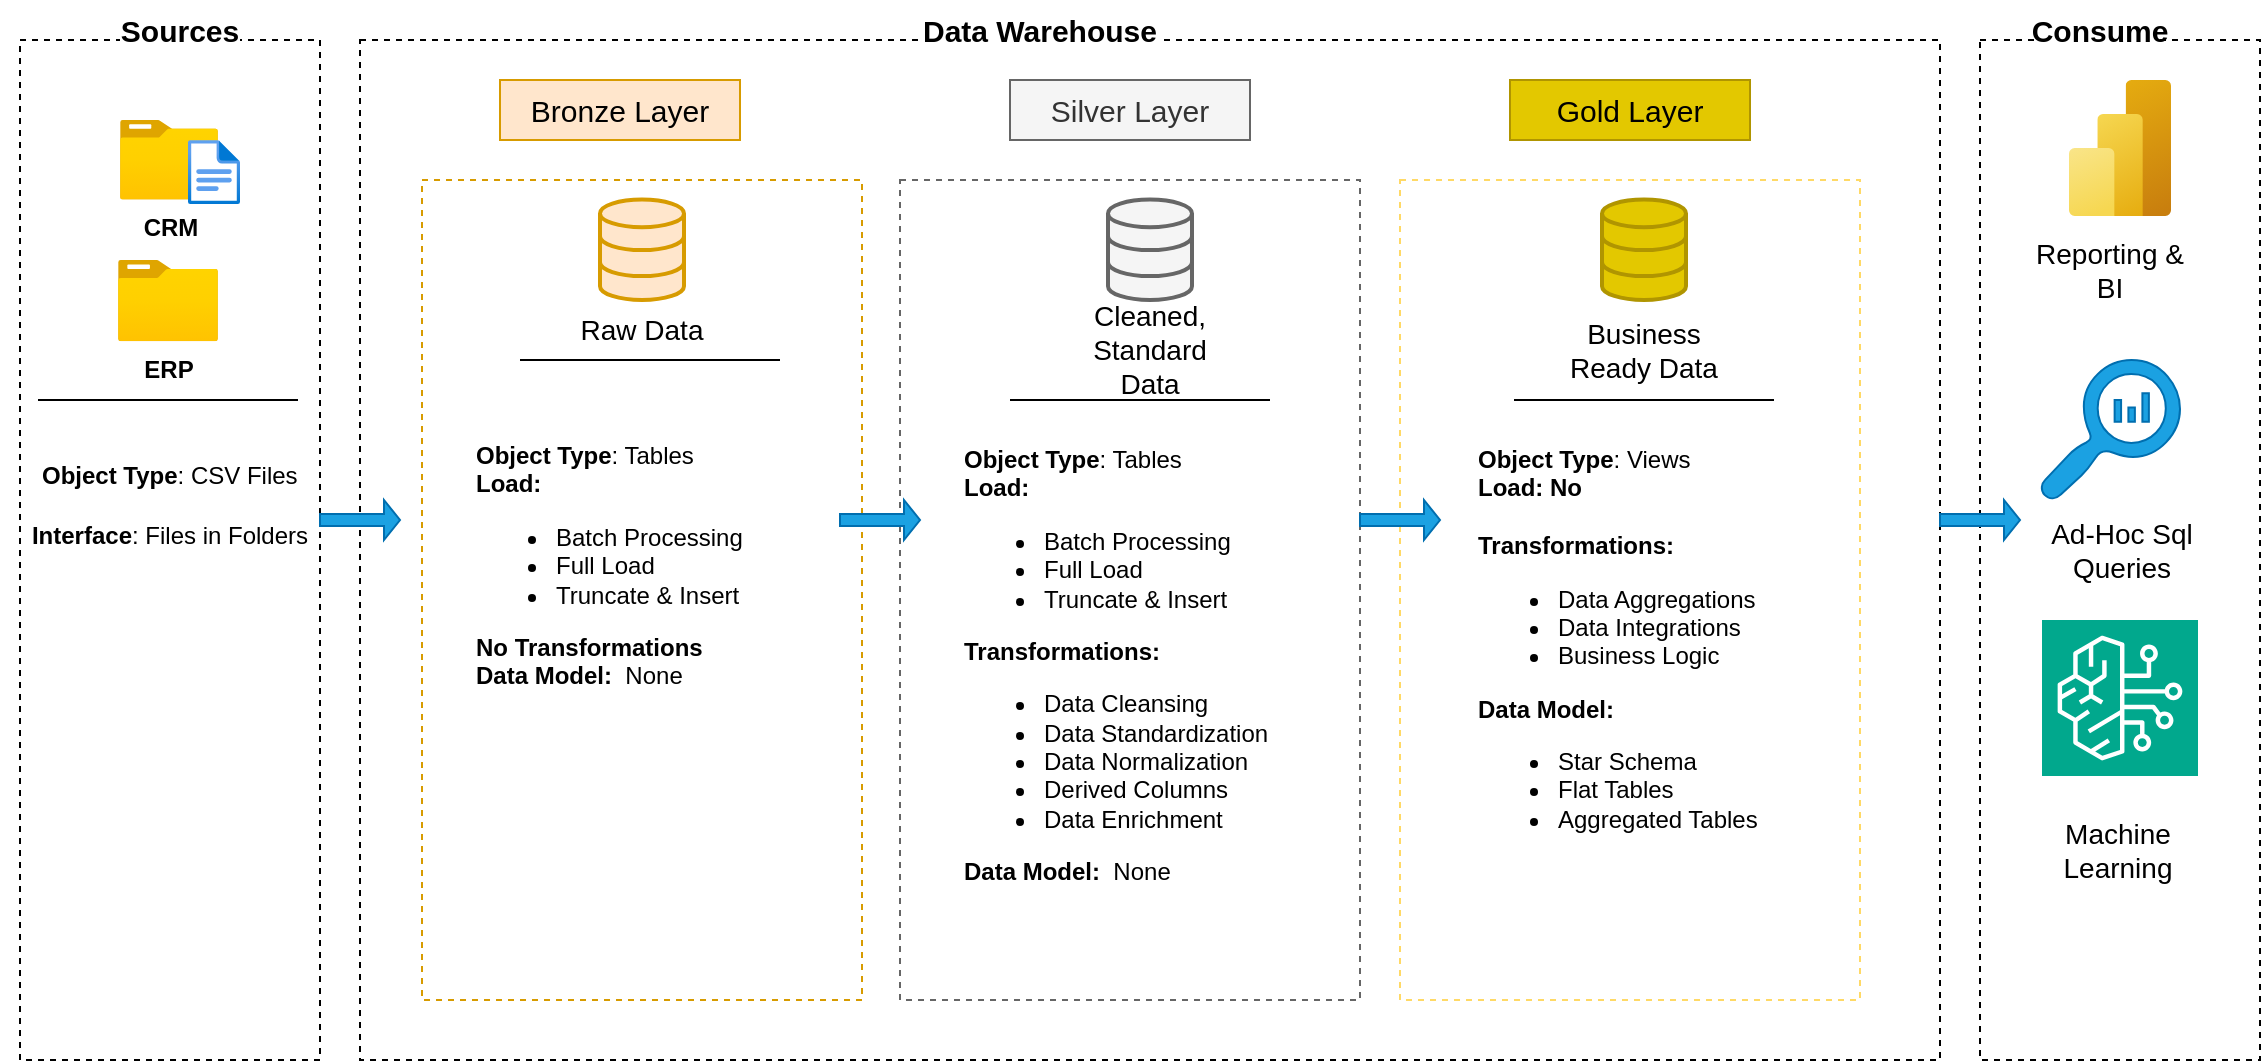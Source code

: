 <mxfile version="26.0.16">
  <diagram name="Page-1" id="HTXm7dcBumKloaUW3wz-">
    <mxGraphModel dx="1120" dy="595" grid="1" gridSize="10" guides="1" tooltips="1" connect="1" arrows="1" fold="1" page="1" pageScale="1" pageWidth="1200" pageHeight="1600" math="0" shadow="0">
      <root>
        <mxCell id="0" />
        <mxCell id="1" parent="0" />
        <mxCell id="XgFd2i0XiVzIHJBlJ6Pv-3" value="" style="rounded=0;whiteSpace=wrap;html=1;dashed=1;fillColor=none;" parent="1" vertex="1">
          <mxGeometry x="10" y="80" width="150" height="510" as="geometry" />
        </mxCell>
        <mxCell id="XgFd2i0XiVzIHJBlJ6Pv-4" value="&lt;b&gt;&lt;font style=&quot;font-size: 15px;&quot;&gt;Sources&lt;/font&gt;&lt;/b&gt;" style="text;html=1;align=center;verticalAlign=middle;whiteSpace=wrap;rounded=0;fillColor=default;" parent="1" vertex="1">
          <mxGeometry x="60" y="60" width="60" height="30" as="geometry" />
        </mxCell>
        <mxCell id="XgFd2i0XiVzIHJBlJ6Pv-5" value="" style="rounded=0;whiteSpace=wrap;html=1;dashed=1;fillColor=none;" parent="1" vertex="1">
          <mxGeometry x="180" y="80" width="790" height="510" as="geometry" />
        </mxCell>
        <mxCell id="XgFd2i0XiVzIHJBlJ6Pv-6" value="" style="rounded=0;whiteSpace=wrap;html=1;dashed=1;fillColor=none;" parent="1" vertex="1">
          <mxGeometry x="990" y="80" width="140" height="510" as="geometry" />
        </mxCell>
        <mxCell id="XgFd2i0XiVzIHJBlJ6Pv-9" value="&lt;b&gt;&lt;font style=&quot;font-size: 15px;&quot;&gt;Data Warehouse&lt;/font&gt;&lt;/b&gt;" style="text;html=1;align=center;verticalAlign=middle;whiteSpace=wrap;rounded=0;fillColor=default;" parent="1" vertex="1">
          <mxGeometry x="460" y="60" width="120" height="30" as="geometry" />
        </mxCell>
        <mxCell id="XgFd2i0XiVzIHJBlJ6Pv-12" value="&lt;b&gt;&lt;font style=&quot;font-size: 15px;&quot;&gt;Consume&lt;/font&gt;&lt;/b&gt;" style="text;html=1;align=center;verticalAlign=middle;whiteSpace=wrap;rounded=0;fillColor=default;" parent="1" vertex="1">
          <mxGeometry x="1020" y="60" width="60" height="30" as="geometry" />
        </mxCell>
        <mxCell id="XgFd2i0XiVzIHJBlJ6Pv-14" value="&lt;font style=&quot;font-size: 15px;&quot;&gt;Bronze Layer&lt;/font&gt;" style="rounded=0;whiteSpace=wrap;html=1;fillColor=#ffe6cc;strokeColor=#d79b00;" parent="1" vertex="1">
          <mxGeometry x="250" y="100" width="120" height="30" as="geometry" />
        </mxCell>
        <mxCell id="XgFd2i0XiVzIHJBlJ6Pv-15" value="" style="rounded=0;whiteSpace=wrap;html=1;dashed=1;fillColor=none;strokeColor=#d79b00;" parent="1" vertex="1">
          <mxGeometry x="211" y="150" width="220" height="410" as="geometry" />
        </mxCell>
        <mxCell id="XgFd2i0XiVzIHJBlJ6Pv-16" value="&lt;font style=&quot;font-size: 15px;&quot;&gt;Silver Layer&lt;/font&gt;" style="rounded=0;whiteSpace=wrap;html=1;fillColor=#f5f5f5;strokeColor=#666666;fontColor=#333333;" parent="1" vertex="1">
          <mxGeometry x="505" y="100" width="120" height="30" as="geometry" />
        </mxCell>
        <mxCell id="XgFd2i0XiVzIHJBlJ6Pv-17" value="" style="rounded=0;whiteSpace=wrap;html=1;dashed=1;fillColor=none;fontColor=#333333;strokeColor=#666666;" parent="1" vertex="1">
          <mxGeometry x="450" y="150" width="230" height="410" as="geometry" />
        </mxCell>
        <mxCell id="XgFd2i0XiVzIHJBlJ6Pv-18" value="&lt;font style=&quot;font-size: 15px;&quot;&gt;Gold Layer&lt;/font&gt;" style="rounded=0;whiteSpace=wrap;html=1;fillColor=#e3c800;strokeColor=#B09500;fontColor=#000000;" parent="1" vertex="1">
          <mxGeometry x="755" y="100" width="120" height="30" as="geometry" />
        </mxCell>
        <mxCell id="XgFd2i0XiVzIHJBlJ6Pv-19" value="" style="rounded=0;whiteSpace=wrap;html=1;dashed=1;fillColor=none;strokeColor=#FFD966;fontColor=#000000;" parent="1" vertex="1">
          <mxGeometry x="700" y="150" width="230" height="410" as="geometry" />
        </mxCell>
        <mxCell id="XgFd2i0XiVzIHJBlJ6Pv-20" value="&lt;b&gt;CRM&lt;/b&gt;" style="image;aspect=fixed;html=1;points=[];align=center;fontSize=12;image=img/lib/azure2/general/Folder_Blank.svg;" parent="1" vertex="1">
          <mxGeometry x="60" y="120" width="49" height="39.77" as="geometry" />
        </mxCell>
        <mxCell id="XgFd2i0XiVzIHJBlJ6Pv-21" value="" style="image;aspect=fixed;html=1;points=[];align=center;fontSize=12;image=img/lib/azure2/general/File.svg;" parent="1" vertex="1">
          <mxGeometry x="94" y="130" width="26" height="32.04" as="geometry" />
        </mxCell>
        <mxCell id="XgFd2i0XiVzIHJBlJ6Pv-22" value="&lt;b&gt;ERP&lt;/b&gt;" style="image;aspect=fixed;html=1;points=[];align=center;fontSize=12;image=img/lib/azure2/general/Folder_Blank.svg;" parent="1" vertex="1">
          <mxGeometry x="59" y="190" width="50" height="40.58" as="geometry" />
        </mxCell>
        <mxCell id="XgFd2i0XiVzIHJBlJ6Pv-27" value="" style="endArrow=none;html=1;rounded=0;" parent="1" edge="1">
          <mxGeometry width="50" height="50" relative="1" as="geometry">
            <mxPoint x="19" y="260" as="sourcePoint" />
            <mxPoint x="149" y="260" as="targetPoint" />
          </mxGeometry>
        </mxCell>
        <mxCell id="XgFd2i0XiVzIHJBlJ6Pv-28" value="&lt;font&gt;&lt;b style=&quot;&quot;&gt;Object Type&lt;/b&gt;: CSV Files&lt;/font&gt;&lt;div&gt;&lt;br&gt;&lt;/div&gt;" style="text;html=1;align=left;verticalAlign=middle;whiteSpace=wrap;rounded=0;" parent="1" vertex="1">
          <mxGeometry x="19" y="290" width="130" height="30" as="geometry" />
        </mxCell>
        <mxCell id="XgFd2i0XiVzIHJBlJ6Pv-29" value="&lt;div&gt;&lt;b&gt;Interface&lt;/b&gt;: Files in Folders&lt;/div&gt;&lt;div&gt;&lt;br style=&quot;text-align: left;&quot;&gt;&lt;/div&gt;" style="text;html=1;align=center;verticalAlign=middle;whiteSpace=wrap;rounded=0;" parent="1" vertex="1">
          <mxGeometry y="320" width="170" height="30" as="geometry" />
        </mxCell>
        <mxCell id="83uS1nxvaxxdhbi7Mst6-2" value="" style="html=1;verticalLabelPosition=bottom;align=center;labelBackgroundColor=#ffffff;verticalAlign=top;strokeWidth=2;strokeColor=#d79b00;shadow=0;dashed=0;shape=mxgraph.ios7.icons.data;fillColor=#ffe6cc;" parent="1" vertex="1">
          <mxGeometry x="300" y="159.77" width="42" height="50.23" as="geometry" />
        </mxCell>
        <mxCell id="83uS1nxvaxxdhbi7Mst6-3" value="" style="html=1;verticalLabelPosition=bottom;align=center;labelBackgroundColor=#ffffff;verticalAlign=top;strokeWidth=2;strokeColor=#666666;shadow=0;dashed=0;shape=mxgraph.ios7.icons.data;fillColor=#f5f5f5;fontColor=#333333;" parent="1" vertex="1">
          <mxGeometry x="554" y="159.77" width="42" height="50.23" as="geometry" />
        </mxCell>
        <mxCell id="83uS1nxvaxxdhbi7Mst6-4" value="" style="html=1;verticalLabelPosition=bottom;align=center;labelBackgroundColor=#ffffff;verticalAlign=top;strokeWidth=2;strokeColor=#B09500;shadow=0;dashed=0;shape=mxgraph.ios7.icons.data;fillColor=#e3c800;fontColor=#000000;" parent="1" vertex="1">
          <mxGeometry x="801" y="159.77" width="42" height="50.23" as="geometry" />
        </mxCell>
        <mxCell id="83uS1nxvaxxdhbi7Mst6-6" value="" style="shape=singleArrow;whiteSpace=wrap;html=1;fillColor=#1ba1e2;strokeColor=#006EAF;fontColor=#ffffff;" parent="1" vertex="1">
          <mxGeometry x="680" y="310" width="40" height="20" as="geometry" />
        </mxCell>
        <mxCell id="83uS1nxvaxxdhbi7Mst6-7" value="" style="shape=singleArrow;whiteSpace=wrap;html=1;fillColor=#1ba1e2;strokeColor=#006EAF;fontColor=#ffffff;" parent="1" vertex="1">
          <mxGeometry x="160" y="310" width="40" height="20" as="geometry" />
        </mxCell>
        <mxCell id="83uS1nxvaxxdhbi7Mst6-8" value="" style="shape=singleArrow;whiteSpace=wrap;html=1;fillColor=#1ba1e2;strokeColor=#006EAF;fontColor=#ffffff;" parent="1" vertex="1">
          <mxGeometry x="420" y="310" width="40" height="20" as="geometry" />
        </mxCell>
        <mxCell id="83uS1nxvaxxdhbi7Mst6-12" value="&lt;font style=&quot;font-size: 14px;&quot;&gt;Raw Data&lt;/font&gt;" style="text;html=1;align=center;verticalAlign=middle;whiteSpace=wrap;rounded=0;" parent="1" vertex="1">
          <mxGeometry x="281" y="210" width="80" height="30" as="geometry" />
        </mxCell>
        <mxCell id="83uS1nxvaxxdhbi7Mst6-13" value="&lt;font style=&quot;font-size: 14px;&quot;&gt;Cleaned, Standard Data&lt;/font&gt;" style="text;html=1;align=center;verticalAlign=middle;whiteSpace=wrap;rounded=0;" parent="1" vertex="1">
          <mxGeometry x="535" y="200" width="80" height="70" as="geometry" />
        </mxCell>
        <mxCell id="83uS1nxvaxxdhbi7Mst6-14" value="&lt;font style=&quot;font-size: 14px;&quot;&gt;Business Ready Data&lt;/font&gt;" style="text;html=1;align=center;verticalAlign=middle;whiteSpace=wrap;rounded=0;" parent="1" vertex="1">
          <mxGeometry x="782" y="200" width="80" height="70" as="geometry" />
        </mxCell>
        <mxCell id="83uS1nxvaxxdhbi7Mst6-23" value="" style="endArrow=none;html=1;rounded=0;" parent="1" edge="1">
          <mxGeometry width="50" height="50" relative="1" as="geometry">
            <mxPoint x="260" y="240" as="sourcePoint" />
            <mxPoint x="390" y="240" as="targetPoint" />
          </mxGeometry>
        </mxCell>
        <mxCell id="83uS1nxvaxxdhbi7Mst6-24" value="" style="endArrow=none;html=1;rounded=0;" parent="1" edge="1">
          <mxGeometry width="50" height="50" relative="1" as="geometry">
            <mxPoint x="505" y="260" as="sourcePoint" />
            <mxPoint x="635" y="260" as="targetPoint" />
          </mxGeometry>
        </mxCell>
        <mxCell id="83uS1nxvaxxdhbi7Mst6-25" value="" style="endArrow=none;html=1;rounded=0;" parent="1" edge="1">
          <mxGeometry width="50" height="50" relative="1" as="geometry">
            <mxPoint x="757" y="260" as="sourcePoint" />
            <mxPoint x="887" y="260" as="targetPoint" />
          </mxGeometry>
        </mxCell>
        <mxCell id="83uS1nxvaxxdhbi7Mst6-26" value="&lt;font&gt;&lt;b style=&quot;&quot;&gt;Object Type&lt;/b&gt;: Tables&lt;/font&gt;&lt;div&gt;&lt;b&gt;Load:&lt;/b&gt;&lt;/div&gt;&lt;div&gt;&lt;ul&gt;&lt;li&gt;Batch Processing&lt;/li&gt;&lt;li&gt;Full Load&lt;/li&gt;&lt;li&gt;&lt;span style=&quot;background-color: transparent; color: light-dark(rgb(0, 0, 0), rgb(255, 255, 255));&quot;&gt;Truncate &amp;amp; Insert&lt;/span&gt;&lt;/li&gt;&lt;/ul&gt;&lt;b&gt;No Transformations&lt;span style=&quot;white-space: pre;&quot;&gt;&#x9;&lt;/span&gt;&lt;/b&gt;&lt;/div&gt;&lt;div&gt;&lt;b&gt;Data Model:&amp;nbsp;&lt;/b&gt;&amp;nbsp;None&amp;nbsp;&lt;br&gt;&lt;div&gt;&lt;br&gt;&lt;/div&gt;&lt;/div&gt;" style="text;html=1;align=left;verticalAlign=middle;whiteSpace=wrap;rounded=0;" parent="1" vertex="1">
          <mxGeometry x="236" y="230.58" width="170" height="239" as="geometry" />
        </mxCell>
        <mxCell id="83uS1nxvaxxdhbi7Mst6-27" value="&lt;font&gt;&lt;b style=&quot;&quot;&gt;Object Type&lt;/b&gt;: Tables&lt;/font&gt;&lt;div&gt;&lt;b&gt;Load:&lt;/b&gt;&lt;/div&gt;&lt;div&gt;&lt;ul&gt;&lt;li&gt;Batch Processing&lt;/li&gt;&lt;li&gt;Full Load&lt;/li&gt;&lt;li&gt;&lt;span style=&quot;background-color: transparent; color: light-dark(rgb(0, 0, 0), rgb(255, 255, 255));&quot;&gt;Truncate &amp;amp; Insert&lt;/span&gt;&lt;/li&gt;&lt;/ul&gt;&lt;b&gt;Transformations:&lt;/b&gt;&lt;/div&gt;&lt;div&gt;&lt;ul&gt;&lt;li&gt;Data Cleansing&lt;/li&gt;&lt;li&gt;Data Standardization&lt;/li&gt;&lt;li&gt;Data Normalization&lt;/li&gt;&lt;li&gt;Derived Columns&lt;/li&gt;&lt;li&gt;Data Enrichment&lt;span style=&quot;font-weight: bold; white-space: pre;&quot;&gt;&#x9;&lt;/span&gt;&lt;/li&gt;&lt;/ul&gt;&lt;/div&gt;&lt;div&gt;&lt;b&gt;Data Model:&amp;nbsp;&lt;/b&gt;&amp;nbsp;None&amp;nbsp;&lt;br&gt;&lt;div&gt;&lt;br&gt;&lt;/div&gt;&lt;/div&gt;" style="text;html=1;align=left;verticalAlign=middle;whiteSpace=wrap;rounded=0;" parent="1" vertex="1">
          <mxGeometry x="480" y="260" width="170" height="280" as="geometry" />
        </mxCell>
        <mxCell id="83uS1nxvaxxdhbi7Mst6-28" value="&lt;font&gt;&lt;b style=&quot;&quot;&gt;Object Type&lt;/b&gt;: Views&lt;/font&gt;&lt;div&gt;&lt;b&gt;Load: No&lt;/b&gt;&lt;/div&gt;&lt;div&gt;&lt;b&gt;&lt;br&gt;&lt;/b&gt;&lt;/div&gt;&lt;div&gt;&lt;b&gt;Transformations:&lt;/b&gt;&lt;/div&gt;&lt;div&gt;&lt;ul&gt;&lt;li&gt;Data Aggregations&lt;/li&gt;&lt;li&gt;Data Integrations&lt;/li&gt;&lt;li&gt;Business Logic&lt;span style=&quot;font-weight: bold; white-space: pre;&quot;&gt;&#x9;&lt;/span&gt;&lt;/li&gt;&lt;/ul&gt;&lt;/div&gt;&lt;div&gt;&lt;b&gt;Data Model:&amp;nbsp;&lt;/b&gt;&amp;nbsp;&lt;/div&gt;&lt;div&gt;&lt;ul&gt;&lt;li&gt;Star Schema&lt;/li&gt;&lt;li&gt;Flat Tables&lt;/li&gt;&lt;li&gt;Aggregated Tables&lt;/li&gt;&lt;/ul&gt;&lt;/div&gt;&lt;div&gt;&lt;br&gt;&lt;div&gt;&lt;br&gt;&lt;/div&gt;&lt;/div&gt;" style="text;html=1;align=left;verticalAlign=middle;whiteSpace=wrap;rounded=0;" parent="1" vertex="1">
          <mxGeometry x="737" y="260" width="170" height="280" as="geometry" />
        </mxCell>
        <mxCell id="83uS1nxvaxxdhbi7Mst6-29" value="" style="image;aspect=fixed;html=1;points=[];align=center;fontSize=12;image=img/lib/azure2/analytics/Power_BI_Embedded.svg;" parent="1" vertex="1">
          <mxGeometry x="1034.5" y="100" width="51" height="68" as="geometry" />
        </mxCell>
        <mxCell id="83uS1nxvaxxdhbi7Mst6-34" value="" style="sketch=0;pointerEvents=1;shadow=0;dashed=0;html=1;strokeColor=#006EAF;labelPosition=center;verticalLabelPosition=bottom;verticalAlign=top;align=center;fillColor=#1ba1e2;shape=mxgraph.mscae.oms.log_search;fontColor=#ffffff;" parent="1" vertex="1">
          <mxGeometry x="1020" y="240" width="70" height="70" as="geometry" />
        </mxCell>
        <mxCell id="83uS1nxvaxxdhbi7Mst6-35" value="" style="sketch=0;points=[[0,0,0],[0.25,0,0],[0.5,0,0],[0.75,0,0],[1,0,0],[0,1,0],[0.25,1,0],[0.5,1,0],[0.75,1,0],[1,1,0],[0,0.25,0],[0,0.5,0],[0,0.75,0],[1,0.25,0],[1,0.5,0],[1,0.75,0]];outlineConnect=0;fontColor=#232F3E;fillColor=#01A88D;strokeColor=#ffffff;dashed=0;verticalLabelPosition=bottom;verticalAlign=top;align=center;html=1;fontSize=12;fontStyle=0;aspect=fixed;shape=mxgraph.aws4.resourceIcon;resIcon=mxgraph.aws4.bedrock;" parent="1" vertex="1">
          <mxGeometry x="1021" y="370" width="78" height="78" as="geometry" />
        </mxCell>
        <mxCell id="83uS1nxvaxxdhbi7Mst6-36" value="&lt;font style=&quot;font-size: 14px;&quot;&gt;Reporting &amp;amp; BI&lt;/font&gt;" style="text;html=1;align=center;verticalAlign=middle;whiteSpace=wrap;rounded=0;" parent="1" vertex="1">
          <mxGeometry x="1015" y="170" width="80" height="50" as="geometry" />
        </mxCell>
        <mxCell id="83uS1nxvaxxdhbi7Mst6-37" value="&lt;font style=&quot;font-size: 14px;&quot;&gt;Ad-Hoc Sql Queries&lt;/font&gt;&lt;span style=&quot;color: rgba(0, 0, 0, 0); font-family: monospace; font-size: 0px; text-align: start; text-wrap-mode: nowrap;&quot;&gt;%3CmxGraphModel%3E%3Croot%3E%3CmxCell%20id%3D%220%22%2F%3E%3CmxCell%20id%3D%221%22%20parent%3D%220%22%2F%3E%3CmxCell%20id%3D%222%22%20value%3D%22%26lt%3Bfont%20style%3D%26quot%3Bfont-size%3A%2014px%3B%26quot%3B%26gt%3BReporting%20%26amp%3Bamp%3B%20BI%26lt%3B%2Ffont%26gt%3B%22%20style%3D%22text%3Bhtml%3D1%3Balign%3Dcenter%3BverticalAlign%3Dmiddle%3BwhiteSpace%3Dwrap%3Brounded%3D0%3B%22%20vertex%3D%221%22%20parent%3D%221%22%3E%3CmxGeometry%20x%3D%221015%22%20y%3D%22170%22%20width%3D%2280%22%20height%3D%2250%22%20as%3D%22geometry%22%2F%3E%3C%2FmxCell%3E%3C%2Froot%3E%3C%2FmxGraphModel%3E&lt;/span&gt;&lt;span style=&quot;color: rgba(0, 0, 0, 0); font-family: monospace; font-size: 0px; text-align: start; text-wrap-mode: nowrap;&quot;&gt;%3CmxGraphModel%3E%3Croot%3E%3CmxCell%20id%3D%220%22%2F%3E%3CmxCell%20id%3D%221%22%20parent%3D%220%22%2F%3E%3CmxCell%20id%3D%222%22%20value%3D%22%26lt%3Bfont%20style%3D%26quot%3Bfont-size%3A%2014px%3B%26quot%3B%26gt%3BReporting%20%26amp%3Bamp%3B%20BI%26lt%3B%2Ffont%26gt%3B%22%20style%3D%22text%3Bhtml%3D1%3Balign%3Dcenter%3BverticalAlign%3Dmiddle%3BwhiteSpace%3Dwrap%3Brounded%3D0%3B%22%20vertex%3D%221%22%20parent%3D%221%22%3E%3CmxGeometry%20x%3D%221015%22%20y%3D%22170%22%20width%3D%2280%22%20height%3D%2250%22%20as%3D%22geometry%22%2F%3E%3C%2FmxCell%3E%3C%2Froot%3E%3C%2FmxGraphModel%3E&lt;/span&gt;" style="text;html=1;align=center;verticalAlign=middle;whiteSpace=wrap;rounded=0;" parent="1" vertex="1">
          <mxGeometry x="1021" y="310" width="80" height="50" as="geometry" />
        </mxCell>
        <mxCell id="83uS1nxvaxxdhbi7Mst6-38" value="&lt;font style=&quot;font-size: 14px;&quot;&gt;Machine Learning&lt;/font&gt;" style="text;html=1;align=center;verticalAlign=middle;whiteSpace=wrap;rounded=0;" parent="1" vertex="1">
          <mxGeometry x="1019" y="460" width="80" height="50" as="geometry" />
        </mxCell>
        <mxCell id="6s6etoWlDaPpcb62J0Tc-1" value="" style="shape=singleArrow;whiteSpace=wrap;html=1;fillColor=#1ba1e2;strokeColor=#006EAF;fontColor=#ffffff;" vertex="1" parent="1">
          <mxGeometry x="970" y="310" width="40" height="20" as="geometry" />
        </mxCell>
      </root>
    </mxGraphModel>
  </diagram>
</mxfile>
